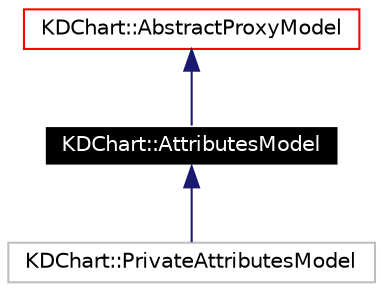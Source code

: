 digraph G
{
  edge [fontname="Helvetica",fontsize=10,labelfontname="Helvetica",labelfontsize=10];
  node [fontname="Helvetica",fontsize=10,shape=record];
  Node241 [label="KDChart::AttributesModel",height=0.2,width=0.4,color="white", fillcolor="black", style="filled" fontcolor="white"];
  Node242 -> Node241 [dir=back,color="midnightblue",fontsize=10,style="solid",fontname="Helvetica"];
  Node242 [label="KDChart::AbstractProxyModel",height=0.2,width=0.4,color="red",URL="$class_k_d_chart_1_1_abstract_proxy_model.html"];
  Node241 -> Node244 [dir=back,color="midnightblue",fontsize=10,style="solid",fontname="Helvetica"];
  Node244 [label="KDChart::PrivateAttributesModel",height=0.2,width=0.4,color="grey75"];
}

